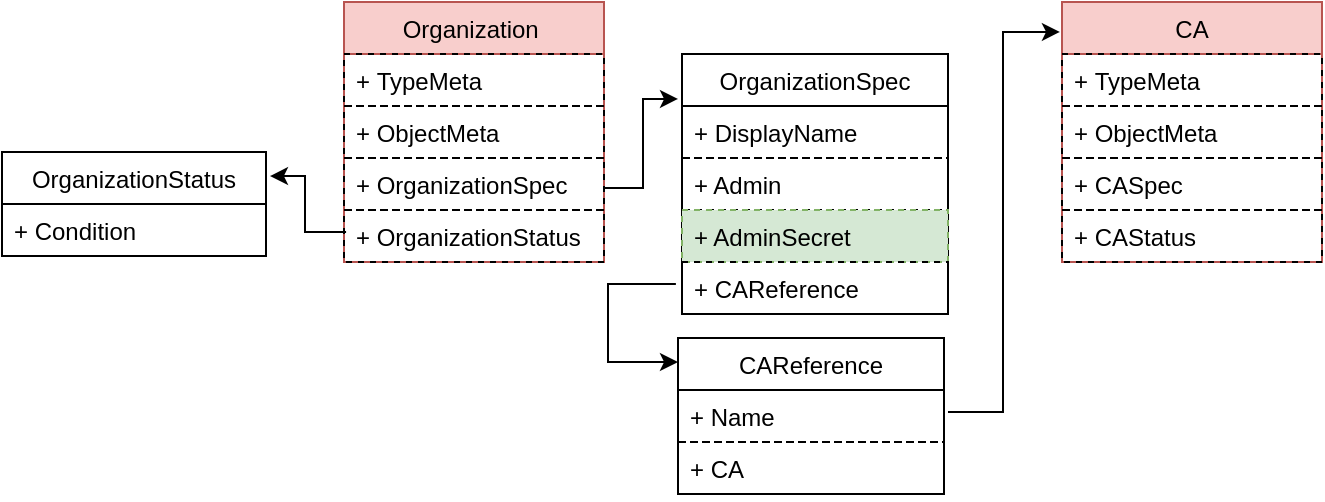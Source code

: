 <mxfile version="20.3.0" type="device" pages="2"><diagram id="K7MMtwXwDl5NfztKmLhr" name="Page-1"><mxGraphModel dx="2786" dy="672" grid="0" gridSize="10" guides="1" tooltips="1" connect="0" arrows="0" fold="1" page="0" pageScale="1" pageWidth="827" pageHeight="1169" background="none" math="0" shadow="0"><root><mxCell id="0"/><mxCell id="1" parent="0"/><mxCell id="17" value="OrganizationSpec" style="swimlane;fontStyle=0;childLayout=stackLayout;horizontal=1;startSize=26;fillColor=none;horizontalStack=0;resizeParent=1;resizeParentMax=0;resizeLast=0;collapsible=1;marginBottom=0;rounded=0;shadow=0;comic=0;" parent="1" vertex="1"><mxGeometry x="-965" y="139" width="133" height="130" as="geometry"/></mxCell><mxCell id="KDWJucEkSN8olWHDvFnU-123" value="+ DisplayName" style="text;strokeColor=#000000;fillColor=none;align=left;verticalAlign=top;spacingLeft=4;spacingRight=4;overflow=hidden;rotatable=0;points=[[0,0.5],[1,0.5]];portConstraint=eastwest;dashed=1;rounded=0;gradientColor=none;" parent="17" vertex="1"><mxGeometry y="26" width="133" height="26" as="geometry"/></mxCell><mxCell id="KDWJucEkSN8olWHDvFnU-124" value="+ Admin" style="text;strokeColor=#000000;fillColor=none;align=left;verticalAlign=top;spacingLeft=4;spacingRight=4;overflow=hidden;rotatable=0;points=[[0,0.5],[1,0.5]];portConstraint=eastwest;dashed=1;rounded=0;gradientColor=none;" parent="17" vertex="1"><mxGeometry y="52" width="133" height="26" as="geometry"/></mxCell><mxCell id="KDWJucEkSN8olWHDvFnU-145" value="+ AdminSecret" style="text;strokeColor=#82b366;fillColor=#d5e8d4;align=left;verticalAlign=top;spacingLeft=4;spacingRight=4;overflow=hidden;rotatable=0;points=[[0,0.5,0,0,0],[1,0.5,0,0,0]];portConstraint=eastwest;dashed=1;rounded=0;" parent="17" vertex="1"><mxGeometry y="78" width="133" height="26" as="geometry"/></mxCell><mxCell id="pnetQVHkPG3Bhj2LlkQc-17" value="+ CAReference&#10;  " style="text;strokeColor=#000000;fillColor=none;align=left;verticalAlign=top;spacingLeft=4;spacingRight=4;overflow=hidden;rotatable=0;points=[[0,0.5],[1,0.5]];portConstraint=eastwest;dashed=1;rounded=0;gradientColor=none;" vertex="1" parent="17"><mxGeometry y="104" width="133" height="26" as="geometry"/></mxCell><mxCell id="KDWJucEkSN8olWHDvFnU-101" value="Organization " style="swimlane;fontStyle=0;childLayout=stackLayout;horizontal=1;startSize=26;fillColor=#f8cecc;horizontalStack=0;resizeParent=1;resizeParentMax=0;resizeLast=0;collapsible=1;marginBottom=0;rounded=0;shadow=0;comic=0;swimlaneLine=1;glass=0;swimlaneFillColor=none;strokeColor=#b85450;" parent="1" vertex="1"><mxGeometry x="-1134" y="113" width="130" height="130" as="geometry"><mxRectangle x="110" y="120" width="90" height="26" as="alternateBounds"/></mxGeometry></mxCell><mxCell id="KDWJucEkSN8olWHDvFnU-102" value="+ TypeMeta" style="text;strokeColor=#000000;fillColor=none;align=left;verticalAlign=top;spacingLeft=4;spacingRight=4;overflow=hidden;rotatable=0;points=[[0,0.5],[1,0.5]];portConstraint=eastwest;dashed=1;rounded=0;glass=0;" parent="KDWJucEkSN8olWHDvFnU-101" vertex="1"><mxGeometry y="26" width="130" height="26" as="geometry"/></mxCell><mxCell id="KDWJucEkSN8olWHDvFnU-103" value="+ ObjectMeta" style="text;strokeColor=#000000;fillColor=none;align=left;verticalAlign=top;spacingLeft=4;spacingRight=4;overflow=hidden;rotatable=0;points=[[0,0.5],[1,0.5]];portConstraint=eastwest;dashed=1;rounded=0;glass=0;" parent="KDWJucEkSN8olWHDvFnU-101" vertex="1"><mxGeometry y="52" width="130" height="26" as="geometry"/></mxCell><mxCell id="KDWJucEkSN8olWHDvFnU-104" value="+ OrganizationSpec" style="text;strokeColor=#000000;fillColor=none;align=left;verticalAlign=top;spacingLeft=4;spacingRight=4;overflow=hidden;rotatable=0;points=[[0,0.5],[1,0.5]];portConstraint=eastwest;rounded=0;dashed=1;glass=0;" parent="KDWJucEkSN8olWHDvFnU-101" vertex="1"><mxGeometry y="78" width="130" height="26" as="geometry"/></mxCell><mxCell id="KDWJucEkSN8olWHDvFnU-105" value="+ OrganizationStatus" style="text;strokeColor=#000000;fillColor=none;align=left;verticalAlign=top;spacingLeft=4;spacingRight=4;overflow=hidden;rotatable=0;points=[[0,0.5],[1,0.5]];portConstraint=eastwest;rounded=0;dashed=1;glass=0;" parent="KDWJucEkSN8olWHDvFnU-101" vertex="1"><mxGeometry y="104" width="130" height="26" as="geometry"/></mxCell><mxCell id="KDWJucEkSN8olWHDvFnU-136" value="OrganizationStatus" style="swimlane;fontStyle=0;childLayout=stackLayout;horizontal=1;startSize=26;fillColor=none;horizontalStack=0;resizeParent=1;resizeParentMax=0;resizeLast=0;collapsible=1;marginBottom=0;rounded=0;shadow=0;comic=0;swimlaneLine=1;glass=0;swimlaneFillColor=none;" parent="1" vertex="1"><mxGeometry x="-1305" y="188" width="132" height="52" as="geometry"><mxRectangle x="110" y="120" width="90" height="26" as="alternateBounds"/></mxGeometry></mxCell><mxCell id="KDWJucEkSN8olWHDvFnU-137" value="+ Condition" style="text;strokeColor=#000000;fillColor=none;align=left;verticalAlign=top;spacingLeft=4;spacingRight=4;overflow=hidden;rotatable=0;points=[[0,0.5],[1,0.5]];portConstraint=eastwest;dashed=1;rounded=0;glass=0;" parent="KDWJucEkSN8olWHDvFnU-136" vertex="1"><mxGeometry y="26" width="132" height="26" as="geometry"/></mxCell><mxCell id="KDWJucEkSN8olWHDvFnU-148" value="CA" style="swimlane;fontStyle=0;childLayout=stackLayout;horizontal=1;startSize=26;fillColor=#f8cecc;horizontalStack=0;resizeParent=1;resizeParentMax=0;resizeLast=0;collapsible=1;marginBottom=0;rounded=0;shadow=0;comic=0;swimlaneLine=1;glass=0;swimlaneFillColor=none;strokeColor=#b85450;" parent="1" vertex="1"><mxGeometry x="-775" y="113" width="130" height="130" as="geometry"><mxRectangle x="110" y="120" width="90" height="26" as="alternateBounds"/></mxGeometry></mxCell><mxCell id="KDWJucEkSN8olWHDvFnU-149" value="+ TypeMeta" style="text;strokeColor=#000000;fillColor=none;align=left;verticalAlign=top;spacingLeft=4;spacingRight=4;overflow=hidden;rotatable=0;points=[[0,0.5],[1,0.5]];portConstraint=eastwest;dashed=1;rounded=0;glass=0;" parent="KDWJucEkSN8olWHDvFnU-148" vertex="1"><mxGeometry y="26" width="130" height="26" as="geometry"/></mxCell><mxCell id="KDWJucEkSN8olWHDvFnU-150" value="+ ObjectMeta" style="text;strokeColor=#000000;fillColor=none;align=left;verticalAlign=top;spacingLeft=4;spacingRight=4;overflow=hidden;rotatable=0;points=[[0,0.5],[1,0.5]];portConstraint=eastwest;dashed=1;rounded=0;glass=0;" parent="KDWJucEkSN8olWHDvFnU-148" vertex="1"><mxGeometry y="52" width="130" height="26" as="geometry"/></mxCell><mxCell id="KDWJucEkSN8olWHDvFnU-151" value="+ CASpec" style="text;strokeColor=#000000;fillColor=none;align=left;verticalAlign=top;spacingLeft=4;spacingRight=4;overflow=hidden;rotatable=0;points=[[0,0.5],[1,0.5]];portConstraint=eastwest;rounded=0;dashed=1;glass=0;" parent="KDWJucEkSN8olWHDvFnU-148" vertex="1"><mxGeometry y="78" width="130" height="26" as="geometry"/></mxCell><mxCell id="KDWJucEkSN8olWHDvFnU-152" value="+ CAStatus" style="text;strokeColor=#000000;fillColor=none;align=left;verticalAlign=top;spacingLeft=4;spacingRight=4;overflow=hidden;rotatable=0;points=[[0,0.5],[1,0.5]];portConstraint=eastwest;rounded=0;dashed=1;glass=0;" parent="KDWJucEkSN8olWHDvFnU-148" vertex="1"><mxGeometry y="104" width="130" height="26" as="geometry"/></mxCell><mxCell id="4tIen2cySbATNdKwVisN-67" value="" style="endArrow=classic;html=1;rounded=0;exitX=0.008;exitY=0.423;exitDx=0;exitDy=0;exitPerimeter=0;entryX=1.015;entryY=0.231;entryDx=0;entryDy=0;entryPerimeter=0;edgeStyle=orthogonalEdgeStyle;" parent="1" source="KDWJucEkSN8olWHDvFnU-105" target="KDWJucEkSN8olWHDvFnU-136" edge="1"><mxGeometry width="50" height="50" relative="1" as="geometry"><mxPoint x="-1023" y="86" as="sourcePoint"/><mxPoint x="-973" y="36" as="targetPoint"/></mxGeometry></mxCell><mxCell id="4tIen2cySbATNdKwVisN-70" value="" style="endArrow=classic;html=1;rounded=0;entryX=-0.015;entryY=0.173;entryDx=0;entryDy=0;entryPerimeter=0;edgeStyle=orthogonalEdgeStyle;exitX=1;exitY=0.577;exitDx=0;exitDy=0;exitPerimeter=0;" parent="1" source="KDWJucEkSN8olWHDvFnU-104" target="17" edge="1"><mxGeometry width="50" height="50" relative="1" as="geometry"><mxPoint x="-900" y="291" as="sourcePoint"/><mxPoint x="-1161.02" y="210.012" as="targetPoint"/></mxGeometry></mxCell><mxCell id="4tIen2cySbATNdKwVisN-71" value="" style="endArrow=classic;html=1;rounded=0;entryX=-0.008;entryY=0.115;entryDx=0;entryDy=0;entryPerimeter=0;edgeStyle=orthogonalEdgeStyle;exitX=1.015;exitY=0.423;exitDx=0;exitDy=0;exitPerimeter=0;" parent="1" target="KDWJucEkSN8olWHDvFnU-148" edge="1" source="pnetQVHkPG3Bhj2LlkQc-19"><mxGeometry width="50" height="50" relative="1" as="geometry"><mxPoint x="-832" y="230.012" as="sourcePoint"/><mxPoint x="-794.995" y="181.002" as="targetPoint"/></mxGeometry></mxCell><mxCell id="pnetQVHkPG3Bhj2LlkQc-18" value="CAReference" style="swimlane;fontStyle=0;childLayout=stackLayout;horizontal=1;startSize=26;fillColor=none;horizontalStack=0;resizeParent=1;resizeParentMax=0;resizeLast=0;collapsible=1;marginBottom=0;rounded=0;shadow=0;comic=0;" vertex="1" parent="1"><mxGeometry x="-967" y="281" width="133" height="78" as="geometry"/></mxCell><mxCell id="pnetQVHkPG3Bhj2LlkQc-19" value="+ Name" style="text;strokeColor=#000000;fillColor=none;align=left;verticalAlign=top;spacingLeft=4;spacingRight=4;overflow=hidden;rotatable=0;points=[[0,0.5],[1,0.5]];portConstraint=eastwest;dashed=1;rounded=0;gradientColor=none;" vertex="1" parent="pnetQVHkPG3Bhj2LlkQc-18"><mxGeometry y="26" width="133" height="26" as="geometry"/></mxCell><mxCell id="pnetQVHkPG3Bhj2LlkQc-20" value="+ CA" style="text;strokeColor=#000000;fillColor=none;align=left;verticalAlign=top;spacingLeft=4;spacingRight=4;overflow=hidden;rotatable=0;points=[[0,0.5],[1,0.5]];portConstraint=eastwest;dashed=1;rounded=0;gradientColor=none;" vertex="1" parent="pnetQVHkPG3Bhj2LlkQc-18"><mxGeometry y="52" width="133" height="26" as="geometry"/></mxCell><mxCell id="pnetQVHkPG3Bhj2LlkQc-24" value="" style="endArrow=classic;html=1;rounded=0;exitX=-0.023;exitY=0.423;exitDx=0;exitDy=0;exitPerimeter=0;edgeStyle=orthogonalEdgeStyle;" edge="1" parent="1" source="pnetQVHkPG3Bhj2LlkQc-17" target="pnetQVHkPG3Bhj2LlkQc-18"><mxGeometry width="50" height="50" relative="1" as="geometry"><mxPoint x="-1090" y="341" as="sourcePoint"/><mxPoint x="-1040" y="291" as="targetPoint"/><Array as="points"><mxPoint x="-1002" y="254"/><mxPoint x="-1002" y="293"/></Array></mxGeometry></mxCell></root></mxGraphModel></diagram><diagram id="N9aLmfWTt22or_KGCtbo" name="第 2 页"><mxGraphModel dx="2276" dy="1910" grid="1" gridSize="10" guides="1" tooltips="1" connect="1" arrows="1" fold="1" page="1" pageScale="1" pageWidth="827" pageHeight="1169" math="0" shadow="0"><root><mxCell id="0"/><mxCell id="1" parent="0"/><mxCell id="LcTMq7NTWMzrsomWqzMF-1" value="OrganizationSpec" style="swimlane;fontStyle=0;childLayout=stackLayout;horizontal=1;startSize=26;fillColor=none;horizontalStack=0;resizeParent=1;resizeParentMax=0;resizeLast=0;collapsible=1;marginBottom=0;rounded=0;shadow=0;comic=0;" vertex="1" parent="1"><mxGeometry x="-530" y="-37" width="133" height="104" as="geometry"/></mxCell><mxCell id="LcTMq7NTWMzrsomWqzMF-2" value="+ DisplayName" style="text;strokeColor=#000000;fillColor=none;align=left;verticalAlign=top;spacingLeft=4;spacingRight=4;overflow=hidden;rotatable=0;points=[[0,0.5],[1,0.5]];portConstraint=eastwest;dashed=1;rounded=0;gradientColor=none;" vertex="1" parent="LcTMq7NTWMzrsomWqzMF-1"><mxGeometry y="26" width="133" height="26" as="geometry"/></mxCell><mxCell id="LcTMq7NTWMzrsomWqzMF-3" value="+ Admin" style="text;strokeColor=#000000;fillColor=none;align=left;verticalAlign=top;spacingLeft=4;spacingRight=4;overflow=hidden;rotatable=0;points=[[0,0.5],[1,0.5]];portConstraint=eastwest;dashed=1;rounded=0;gradientColor=none;" vertex="1" parent="LcTMq7NTWMzrsomWqzMF-1"><mxGeometry y="52" width="133" height="26" as="geometry"/></mxCell><mxCell id="LcTMq7NTWMzrsomWqzMF-4" value="+ CARef" style="text;strokeColor=#82b366;fillColor=#d5e8d4;align=left;verticalAlign=top;spacingLeft=4;spacingRight=4;overflow=hidden;rotatable=0;points=[[0,0.5,0,0,0],[1,0.5,0,0,0]];portConstraint=eastwest;dashed=1;rounded=0;" vertex="1" parent="LcTMq7NTWMzrsomWqzMF-1"><mxGeometry y="78" width="133" height="26" as="geometry"/></mxCell><mxCell id="LcTMq7NTWMzrsomWqzMF-5" value="Organization " style="swimlane;fontStyle=0;childLayout=stackLayout;horizontal=1;startSize=26;fillColor=#f8cecc;horizontalStack=0;resizeParent=1;resizeParentMax=0;resizeLast=0;collapsible=1;marginBottom=0;rounded=0;shadow=0;comic=0;swimlaneLine=1;glass=0;swimlaneFillColor=none;strokeColor=#b85450;" vertex="1" parent="1"><mxGeometry x="-720" y="-130" width="130" height="130" as="geometry"><mxRectangle x="110" y="120" width="90" height="26" as="alternateBounds"/></mxGeometry></mxCell><mxCell id="LcTMq7NTWMzrsomWqzMF-6" value="+ TypeMeta" style="text;strokeColor=#000000;fillColor=none;align=left;verticalAlign=top;spacingLeft=4;spacingRight=4;overflow=hidden;rotatable=0;points=[[0,0.5],[1,0.5]];portConstraint=eastwest;dashed=1;rounded=0;glass=0;" vertex="1" parent="LcTMq7NTWMzrsomWqzMF-5"><mxGeometry y="26" width="130" height="26" as="geometry"/></mxCell><mxCell id="LcTMq7NTWMzrsomWqzMF-7" value="+ ObjectMeta" style="text;strokeColor=#000000;fillColor=none;align=left;verticalAlign=top;spacingLeft=4;spacingRight=4;overflow=hidden;rotatable=0;points=[[0,0.5],[1,0.5]];portConstraint=eastwest;dashed=1;rounded=0;glass=0;" vertex="1" parent="LcTMq7NTWMzrsomWqzMF-5"><mxGeometry y="52" width="130" height="26" as="geometry"/></mxCell><mxCell id="LcTMq7NTWMzrsomWqzMF-8" value="+ OrganizationSpec" style="text;strokeColor=#000000;fillColor=none;align=left;verticalAlign=top;spacingLeft=4;spacingRight=4;overflow=hidden;rotatable=0;points=[[0,0.5],[1,0.5]];portConstraint=eastwest;rounded=0;dashed=1;glass=0;" vertex="1" parent="LcTMq7NTWMzrsomWqzMF-5"><mxGeometry y="78" width="130" height="26" as="geometry"/></mxCell><mxCell id="LcTMq7NTWMzrsomWqzMF-9" value="+ OrganizationStatus" style="text;strokeColor=#000000;fillColor=none;align=left;verticalAlign=top;spacingLeft=4;spacingRight=4;overflow=hidden;rotatable=0;points=[[0,0.5],[1,0.5]];portConstraint=eastwest;rounded=0;dashed=1;glass=0;" vertex="1" parent="LcTMq7NTWMzrsomWqzMF-5"><mxGeometry y="104" width="130" height="26" as="geometry"/></mxCell><mxCell id="LcTMq7NTWMzrsomWqzMF-10" value="CA" style="swimlane;fontStyle=0;childLayout=stackLayout;horizontal=1;startSize=26;fillColor=#f8cecc;horizontalStack=0;resizeParent=1;resizeParentMax=0;resizeLast=0;collapsible=1;marginBottom=0;rounded=0;shadow=0;comic=0;swimlaneLine=1;glass=0;swimlaneFillColor=none;strokeColor=#b85450;" vertex="1" parent="1"><mxGeometry x="-350" y="-50" width="130" height="130" as="geometry"><mxRectangle x="110" y="120" width="90" height="26" as="alternateBounds"/></mxGeometry></mxCell><mxCell id="LcTMq7NTWMzrsomWqzMF-11" value="+ TypeMeta" style="text;strokeColor=#000000;fillColor=none;align=left;verticalAlign=top;spacingLeft=4;spacingRight=4;overflow=hidden;rotatable=0;points=[[0,0.5],[1,0.5]];portConstraint=eastwest;dashed=1;rounded=0;glass=0;" vertex="1" parent="LcTMq7NTWMzrsomWqzMF-10"><mxGeometry y="26" width="130" height="26" as="geometry"/></mxCell><mxCell id="LcTMq7NTWMzrsomWqzMF-12" value="+ ObjectMeta" style="text;strokeColor=#000000;fillColor=none;align=left;verticalAlign=top;spacingLeft=4;spacingRight=4;overflow=hidden;rotatable=0;points=[[0,0.5],[1,0.5]];portConstraint=eastwest;dashed=1;rounded=0;glass=0;" vertex="1" parent="LcTMq7NTWMzrsomWqzMF-10"><mxGeometry y="52" width="130" height="26" as="geometry"/></mxCell><mxCell id="LcTMq7NTWMzrsomWqzMF-13" value="+ CASpec" style="text;strokeColor=#000000;fillColor=none;align=left;verticalAlign=top;spacingLeft=4;spacingRight=4;overflow=hidden;rotatable=0;points=[[0,0.5],[1,0.5]];portConstraint=eastwest;rounded=0;dashed=1;glass=0;" vertex="1" parent="LcTMq7NTWMzrsomWqzMF-10"><mxGeometry y="78" width="130" height="26" as="geometry"/></mxCell><mxCell id="LcTMq7NTWMzrsomWqzMF-14" value="+ CAStatus" style="text;strokeColor=#000000;fillColor=none;align=left;verticalAlign=top;spacingLeft=4;spacingRight=4;overflow=hidden;rotatable=0;points=[[0,0.5],[1,0.5]];portConstraint=eastwest;rounded=0;dashed=1;glass=0;" vertex="1" parent="LcTMq7NTWMzrsomWqzMF-10"><mxGeometry y="104" width="130" height="26" as="geometry"/></mxCell><mxCell id="LcTMq7NTWMzrsomWqzMF-15" style="edgeStyle=orthogonalEdgeStyle;rounded=0;orthogonalLoop=1;jettySize=auto;html=1;entryX=-0.006;entryY=0.1;entryDx=0;entryDy=0;entryPerimeter=0;" edge="1" parent="1" source="LcTMq7NTWMzrsomWqzMF-4" target="LcTMq7NTWMzrsomWqzMF-10"><mxGeometry relative="1" as="geometry"/></mxCell><mxCell id="LcTMq7NTWMzrsomWqzMF-17" style="edgeStyle=orthogonalEdgeStyle;rounded=0;orthogonalLoop=1;jettySize=auto;html=1;entryX=0.001;entryY=0.134;entryDx=0;entryDy=0;entryPerimeter=0;" edge="1" parent="1" source="LcTMq7NTWMzrsomWqzMF-8" target="LcTMq7NTWMzrsomWqzMF-1"><mxGeometry relative="1" as="geometry"/></mxCell></root></mxGraphModel></diagram></mxfile>
